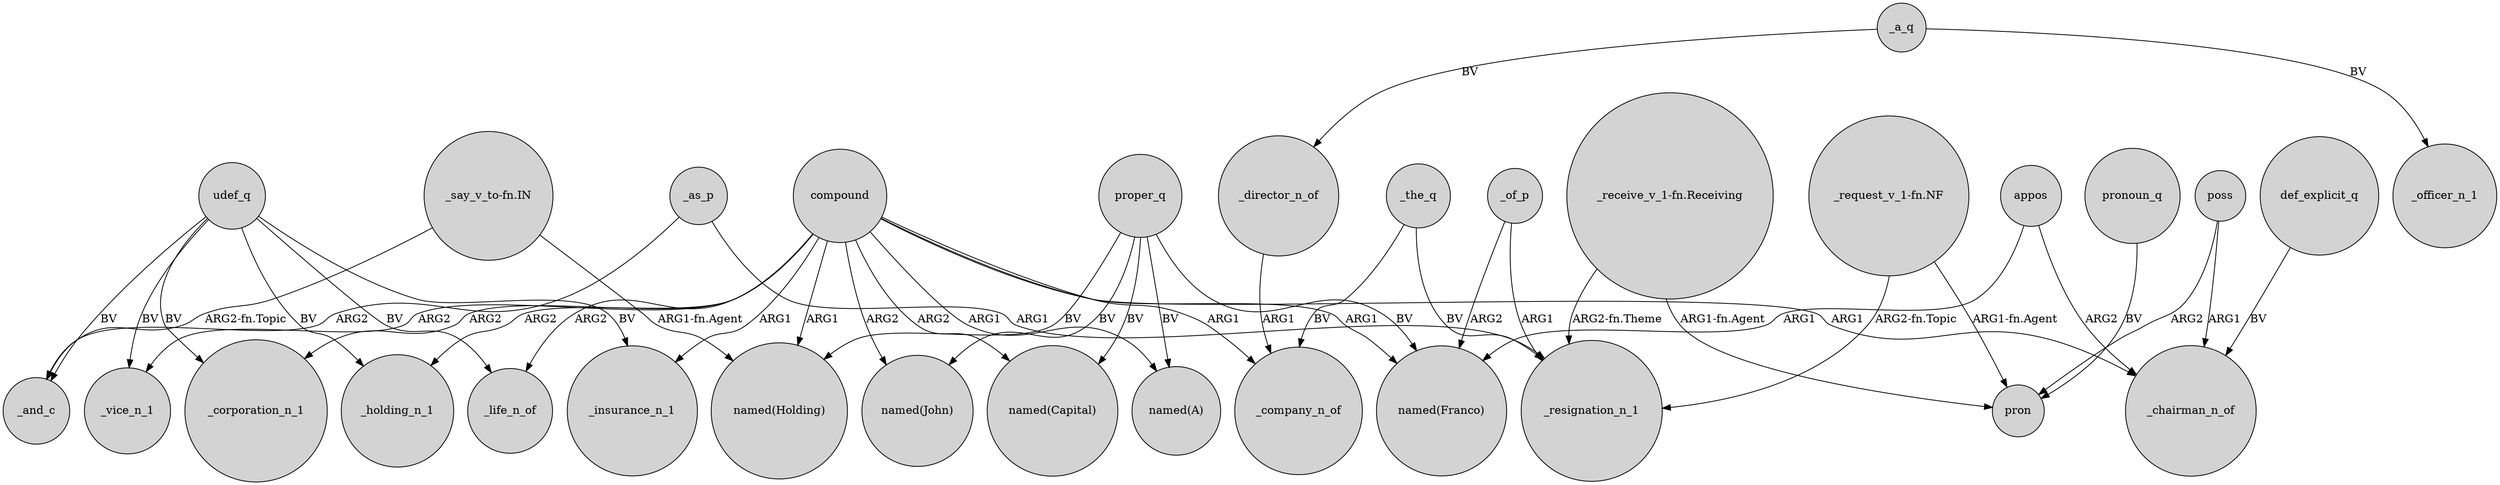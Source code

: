 digraph {
	node [shape=circle style=filled]
	compound -> "named(John)" [label=ARG2]
	compound -> _life_n_of [label=ARG2]
	compound -> "named(Holding)" [label=ARG1]
	compound -> _vice_n_1 [label=ARG2]
	compound -> _insurance_n_1 [label=ARG1]
	proper_q -> "named(Capital)" [label=BV]
	poss -> pron [label=ARG2]
	compound -> _chairman_n_of [label=ARG1]
	udef_q -> _life_n_of [label=BV]
	"_request_v_1-fn.NF" -> _resignation_n_1 [label="ARG2-fn.Topic"]
	udef_q -> _insurance_n_1 [label=BV]
	_a_q -> _officer_n_1 [label=BV]
	compound -> _corporation_n_1 [label=ARG2]
	"_say_v_to-fn.IN" -> "named(Holding)" [label="ARG1-fn.Agent"]
	compound -> _holding_n_1 [label=ARG2]
	appos -> "named(Franco)" [label=ARG1]
	compound -> "named(A)" [label=ARG1]
	"_receive_v_1-fn.Receiving" -> _resignation_n_1 [label="ARG2-fn.Theme"]
	udef_q -> _vice_n_1 [label=BV]
	"_request_v_1-fn.NF" -> pron [label="ARG1-fn.Agent"]
	_the_q -> _company_n_of [label=BV]
	"_receive_v_1-fn.Receiving" -> pron [label="ARG1-fn.Agent"]
	_director_n_of -> _company_n_of [label=ARG1]
	compound -> _company_n_of [label=ARG1]
	pronoun_q -> pron [label=BV]
	udef_q -> _corporation_n_1 [label=BV]
	_the_q -> _resignation_n_1 [label=BV]
	appos -> _chairman_n_of [label=ARG2]
	compound -> "named(Capital)" [label=ARG2]
	_a_q -> _director_n_of [label=BV]
	"_say_v_to-fn.IN" -> _and_c [label="ARG2-fn.Topic"]
	_as_p -> _resignation_n_1 [label=ARG1]
	_as_p -> _and_c [label=ARG2]
	proper_q -> "named(Franco)" [label=BV]
	compound -> "named(Franco)" [label=ARG1]
	_of_p -> _resignation_n_1 [label=ARG1]
	_of_p -> "named(Franco)" [label=ARG2]
	proper_q -> "named(Holding)" [label=BV]
	udef_q -> _holding_n_1 [label=BV]
	proper_q -> "named(John)" [label=BV]
	udef_q -> _and_c [label=BV]
	def_explicit_q -> _chairman_n_of [label=BV]
	poss -> _chairman_n_of [label=ARG1]
	proper_q -> "named(A)" [label=BV]
}
